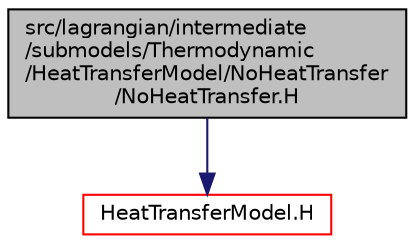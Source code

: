 digraph "src/lagrangian/intermediate/submodels/Thermodynamic/HeatTransferModel/NoHeatTransfer/NoHeatTransfer.H"
{
  bgcolor="transparent";
  edge [fontname="Helvetica",fontsize="10",labelfontname="Helvetica",labelfontsize="10"];
  node [fontname="Helvetica",fontsize="10",shape=record];
  Node1 [label="src/lagrangian/intermediate\l/submodels/Thermodynamic\l/HeatTransferModel/NoHeatTransfer\l/NoHeatTransfer.H",height=0.2,width=0.4,color="black", fillcolor="grey75", style="filled", fontcolor="black"];
  Node1 -> Node2 [color="midnightblue",fontsize="10",style="solid",fontname="Helvetica"];
  Node2 [label="HeatTransferModel.H",height=0.2,width=0.4,color="red",URL="$a07007.html"];
}
